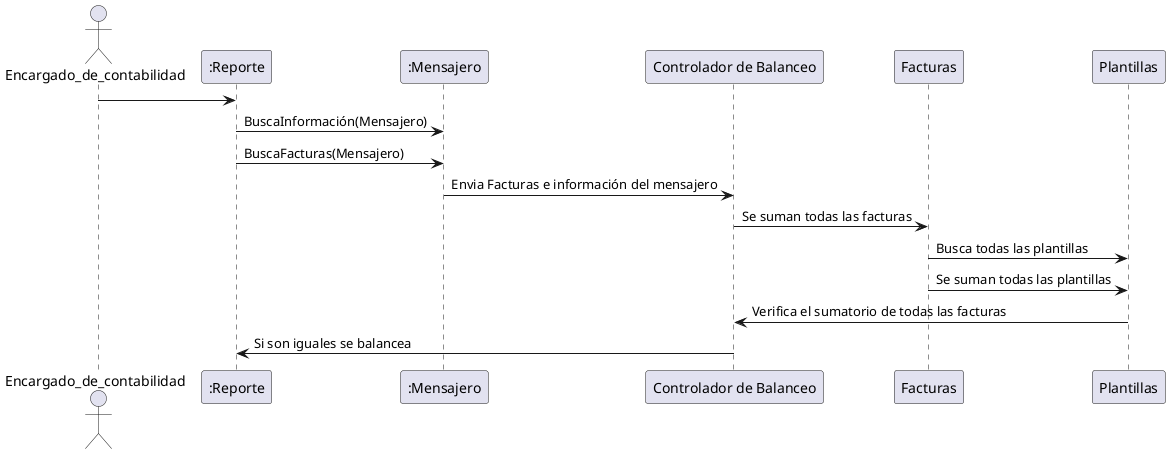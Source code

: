 @startuml 8. Elaborar informe de balanceoCorregido

actor Encargado_de_contabilidad


Encargado_de_contabilidad -> ":Reporte" 


":Reporte" -> ":Mensajero": BuscaInformación(Mensajero)
":Reporte" -> ":Mensajero": BuscaFacturas(Mensajero)


":Mensajero" -> "Controlador de Balanceo": Envia Facturas e información del mensajero

"Controlador de Balanceo" -> "Facturas":Se suman todas las facturas
"Facturas" -> "Plantillas":Busca todas las plantillas
"Facturas" -> "Plantillas":Se suman todas las plantillas

"Plantillas" -> "Controlador de Balanceo":Verifica el sumatorio de todas las facturas
"Controlador de Balanceo" -> ":Reporte": Si son iguales se balancea




@enduml